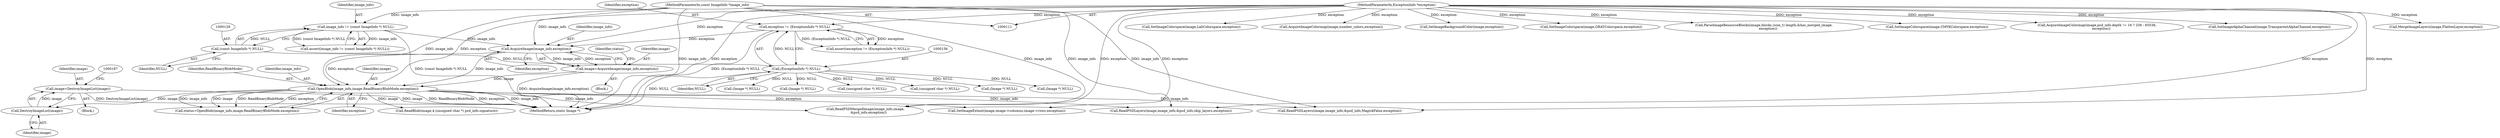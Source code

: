 digraph "0_ImageMagick_4b1b9c0522628887195bad3a6723f7000b0c9a58@pointer" {
"1000181" [label="(Call,image=DestroyImageList(image))"];
"1000183" [label="(Call,DestroyImageList(image))"];
"1000171" [label="(Call,OpenBlob(image_info,image,ReadBinaryBlobMode,exception))"];
"1000166" [label="(Call,AcquireImage(image_info,exception))"];
"1000126" [label="(Call,image_info != (const ImageInfo *) NULL)"];
"1000112" [label="(MethodParameterIn,const ImageInfo *image_info)"];
"1000128" [label="(Call,(const ImageInfo *) NULL)"];
"1000153" [label="(Call,exception != (ExceptionInfo *) NULL)"];
"1000113" [label="(MethodParameterIn,ExceptionInfo *exception)"];
"1000155" [label="(Call,(ExceptionInfo *) NULL)"];
"1000164" [label="(Call,image=AcquireImage(image_info,exception))"];
"1000127" [label="(Identifier,image_info)"];
"1000173" [label="(Identifier,image)"];
"1000180" [label="(Block,)"];
"1000113" [label="(MethodParameterIn,ExceptionInfo *exception)"];
"1001042" [label="(Call,MergeImageLayers(image,FlattenLayer,exception))"];
"1000170" [label="(Identifier,status)"];
"1000168" [label="(Identifier,exception)"];
"1000388" [label="(Call,SetImageExtent(image,image->columns,image->rows,exception))"];
"1000165" [label="(Identifier,image)"];
"1000196" [label="(Call,ReadBlob(image,4,(unsigned char *) psd_info.signature))"];
"1000425" [label="(Call,SetImageColorspace(image,LabColorspace,exception))"];
"1000895" [label="(Call,ReadPSDLayers(image,image_info,&psd_info,skip_layers,exception))"];
"1000612" [label="(Call,AcquireImageColormap(image,number_colors,exception))"];
"1000157" [label="(Identifier,NULL)"];
"1000153" [label="(Call,exception != (ExceptionInfo *) NULL)"];
"1000126" [label="(Call,image_info != (const ImageInfo *) NULL)"];
"1000152" [label="(Call,assert(exception != (ExceptionInfo *) NULL))"];
"1000987" [label="(Call,ReadPSDLayers(image,image_info,&psd_info,MagickFalse,exception))"];
"1000154" [label="(Identifier,exception)"];
"1000174" [label="(Identifier,ReadBinaryBlobMode)"];
"1000130" [label="(Identifier,NULL)"];
"1000128" [label="(Call,(const ImageInfo *) NULL)"];
"1000406" [label="(Call,SetImageBackgroundColor(image,exception))"];
"1000416" [label="(Call,(Image *) NULL)"];
"1000913" [label="(Call,(Image *) NULL)"];
"1000125" [label="(Call,assert(image_info != (const ImageInfo *) NULL))"];
"1000171" [label="(Call,OpenBlob(image_info,image,ReadBinaryBlobMode,exception))"];
"1000504" [label="(Call,SetImageColorspace(image,GRAYColorspace,exception))"];
"1000181" [label="(Call,image=DestroyImageList(image))"];
"1000172" [label="(Identifier,image_info)"];
"1000169" [label="(Call,status=OpenBlob(image_info,image,ReadBinaryBlobMode,exception))"];
"1000762" [label="(Call,(unsigned char *) NULL)"];
"1000182" [label="(Identifier,image)"];
"1000155" [label="(Call,(ExceptionInfo *) NULL)"];
"1000112" [label="(MethodParameterIn,const ImageInfo *image_info)"];
"1000961" [label="(Call,ReadPSDMergedImage(image_info,image,\n      &psd_info,exception))"];
"1000166" [label="(Call,AcquireImage(image_info,exception))"];
"1001057" [label="(MethodReturn,static Image *)"];
"1000801" [label="(Call,ParseImageResourceBlocks(image,blocks,(size_t) length,&has_merged_image,\n        exception))"];
"1000167" [label="(Identifier,image_info)"];
"1000436" [label="(Call,SetImageColorspace(image,CMYKColorspace,exception))"];
"1000183" [label="(Call,DestroyImageList(image))"];
"1000184" [label="(Identifier,image)"];
"1000164" [label="(Call,image=AcquireImage(image_info,exception))"];
"1000575" [label="(Call,(unsigned char *) NULL)"];
"1000474" [label="(Call,AcquireImageColormap(image,psd_info.depth != 16 ? 256 : 65536,\n        exception))"];
"1001008" [label="(Call,(Image *) NULL)"];
"1000114" [label="(Block,)"];
"1000175" [label="(Identifier,exception)"];
"1000186" [label="(Call,(Image *) NULL)"];
"1001022" [label="(Call,SetImageAlphaChannel(image,TransparentAlphaChannel,exception))"];
"1000181" -> "1000180"  [label="AST: "];
"1000181" -> "1000183"  [label="CFG: "];
"1000182" -> "1000181"  [label="AST: "];
"1000183" -> "1000181"  [label="AST: "];
"1000187" -> "1000181"  [label="CFG: "];
"1000181" -> "1001057"  [label="DDG: image"];
"1000181" -> "1001057"  [label="DDG: DestroyImageList(image)"];
"1000183" -> "1000181"  [label="DDG: image"];
"1000183" -> "1000184"  [label="CFG: "];
"1000184" -> "1000183"  [label="AST: "];
"1000171" -> "1000183"  [label="DDG: image"];
"1000171" -> "1000169"  [label="AST: "];
"1000171" -> "1000175"  [label="CFG: "];
"1000172" -> "1000171"  [label="AST: "];
"1000173" -> "1000171"  [label="AST: "];
"1000174" -> "1000171"  [label="AST: "];
"1000175" -> "1000171"  [label="AST: "];
"1000169" -> "1000171"  [label="CFG: "];
"1000171" -> "1001057"  [label="DDG: image_info"];
"1000171" -> "1001057"  [label="DDG: ReadBinaryBlobMode"];
"1000171" -> "1001057"  [label="DDG: exception"];
"1000171" -> "1000169"  [label="DDG: image_info"];
"1000171" -> "1000169"  [label="DDG: image"];
"1000171" -> "1000169"  [label="DDG: ReadBinaryBlobMode"];
"1000171" -> "1000169"  [label="DDG: exception"];
"1000166" -> "1000171"  [label="DDG: image_info"];
"1000166" -> "1000171"  [label="DDG: exception"];
"1000112" -> "1000171"  [label="DDG: image_info"];
"1000164" -> "1000171"  [label="DDG: image"];
"1000113" -> "1000171"  [label="DDG: exception"];
"1000171" -> "1000196"  [label="DDG: image"];
"1000171" -> "1000388"  [label="DDG: exception"];
"1000171" -> "1000895"  [label="DDG: image_info"];
"1000171" -> "1000961"  [label="DDG: image_info"];
"1000171" -> "1000987"  [label="DDG: image_info"];
"1000166" -> "1000164"  [label="AST: "];
"1000166" -> "1000168"  [label="CFG: "];
"1000167" -> "1000166"  [label="AST: "];
"1000168" -> "1000166"  [label="AST: "];
"1000164" -> "1000166"  [label="CFG: "];
"1000166" -> "1000164"  [label="DDG: image_info"];
"1000166" -> "1000164"  [label="DDG: exception"];
"1000126" -> "1000166"  [label="DDG: image_info"];
"1000112" -> "1000166"  [label="DDG: image_info"];
"1000153" -> "1000166"  [label="DDG: exception"];
"1000113" -> "1000166"  [label="DDG: exception"];
"1000126" -> "1000125"  [label="AST: "];
"1000126" -> "1000128"  [label="CFG: "];
"1000127" -> "1000126"  [label="AST: "];
"1000128" -> "1000126"  [label="AST: "];
"1000125" -> "1000126"  [label="CFG: "];
"1000126" -> "1001057"  [label="DDG: (const ImageInfo *) NULL"];
"1000126" -> "1000125"  [label="DDG: image_info"];
"1000126" -> "1000125"  [label="DDG: (const ImageInfo *) NULL"];
"1000112" -> "1000126"  [label="DDG: image_info"];
"1000128" -> "1000126"  [label="DDG: NULL"];
"1000112" -> "1000111"  [label="AST: "];
"1000112" -> "1001057"  [label="DDG: image_info"];
"1000112" -> "1000895"  [label="DDG: image_info"];
"1000112" -> "1000961"  [label="DDG: image_info"];
"1000112" -> "1000987"  [label="DDG: image_info"];
"1000128" -> "1000130"  [label="CFG: "];
"1000129" -> "1000128"  [label="AST: "];
"1000130" -> "1000128"  [label="AST: "];
"1000128" -> "1000155"  [label="DDG: NULL"];
"1000153" -> "1000152"  [label="AST: "];
"1000153" -> "1000155"  [label="CFG: "];
"1000154" -> "1000153"  [label="AST: "];
"1000155" -> "1000153"  [label="AST: "];
"1000152" -> "1000153"  [label="CFG: "];
"1000153" -> "1001057"  [label="DDG: (ExceptionInfo *) NULL"];
"1000153" -> "1000152"  [label="DDG: exception"];
"1000153" -> "1000152"  [label="DDG: (ExceptionInfo *) NULL"];
"1000113" -> "1000153"  [label="DDG: exception"];
"1000155" -> "1000153"  [label="DDG: NULL"];
"1000113" -> "1000111"  [label="AST: "];
"1000113" -> "1001057"  [label="DDG: exception"];
"1000113" -> "1000388"  [label="DDG: exception"];
"1000113" -> "1000406"  [label="DDG: exception"];
"1000113" -> "1000425"  [label="DDG: exception"];
"1000113" -> "1000436"  [label="DDG: exception"];
"1000113" -> "1000474"  [label="DDG: exception"];
"1000113" -> "1000504"  [label="DDG: exception"];
"1000113" -> "1000612"  [label="DDG: exception"];
"1000113" -> "1000801"  [label="DDG: exception"];
"1000113" -> "1000895"  [label="DDG: exception"];
"1000113" -> "1000961"  [label="DDG: exception"];
"1000113" -> "1000987"  [label="DDG: exception"];
"1000113" -> "1001022"  [label="DDG: exception"];
"1000113" -> "1001042"  [label="DDG: exception"];
"1000155" -> "1000157"  [label="CFG: "];
"1000156" -> "1000155"  [label="AST: "];
"1000157" -> "1000155"  [label="AST: "];
"1000155" -> "1001057"  [label="DDG: NULL"];
"1000155" -> "1000186"  [label="DDG: NULL"];
"1000155" -> "1000416"  [label="DDG: NULL"];
"1000155" -> "1000575"  [label="DDG: NULL"];
"1000155" -> "1000762"  [label="DDG: NULL"];
"1000155" -> "1000913"  [label="DDG: NULL"];
"1000155" -> "1001008"  [label="DDG: NULL"];
"1000164" -> "1000114"  [label="AST: "];
"1000165" -> "1000164"  [label="AST: "];
"1000170" -> "1000164"  [label="CFG: "];
"1000164" -> "1001057"  [label="DDG: AcquireImage(image_info,exception)"];
}
